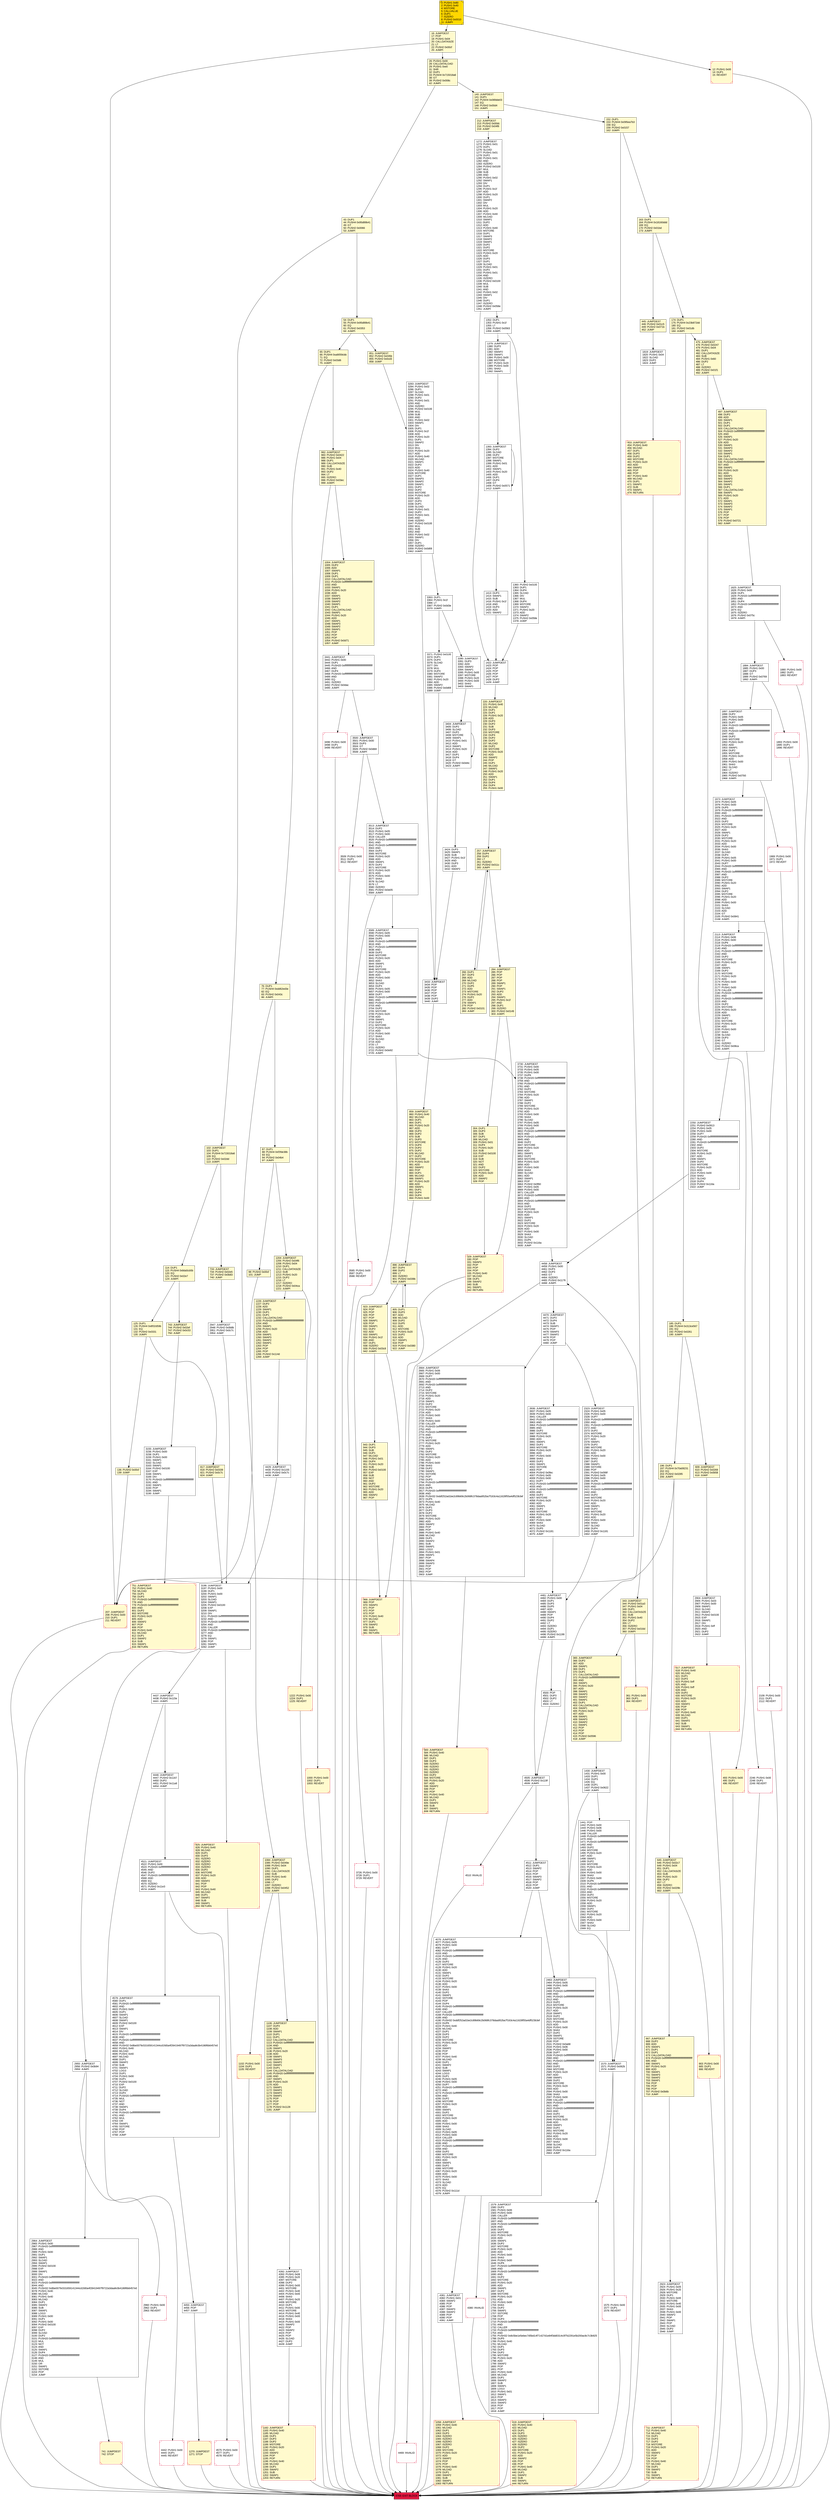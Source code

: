 digraph G {
bgcolor=transparent rankdir=UD;
node [shape=box style=filled color=black fillcolor=white fontname=arial fontcolor=black];
1441 [label="1441: POP\l1442: PUSH1 0x00\l1444: PUSH1 0x06\l1446: PUSH1 0x00\l1448: CALLER\l1449: PUSH20 0xffffffffffffffffffffffffffffffffffffffff\l1470: AND\l1471: PUSH20 0xffffffffffffffffffffffffffffffffffffffff\l1492: AND\l1493: DUP2\l1494: MSTORE\l1495: PUSH1 0x20\l1497: ADD\l1498: SWAP1\l1499: DUP2\l1500: MSTORE\l1501: PUSH1 0x20\l1503: ADD\l1504: PUSH1 0x00\l1506: SHA3\l1507: PUSH1 0x00\l1509: DUP6\l1510: PUSH20 0xffffffffffffffffffffffffffffffffffffffff\l1531: AND\l1532: PUSH20 0xffffffffffffffffffffffffffffffffffffffff\l1553: AND\l1554: DUP2\l1555: MSTORE\l1556: PUSH1 0x20\l1558: ADD\l1559: SWAP1\l1560: DUP2\l1561: MSTORE\l1562: PUSH1 0x20\l1564: ADD\l1565: PUSH1 0x00\l1567: SHA3\l1568: SLOAD\l1569: EQ\l" ];
825 [label="825: JUMPDEST\l826: PUSH1 0x40\l828: MLOAD\l829: DUP1\l830: DUP3\l831: ISZERO\l832: ISZERO\l833: ISZERO\l834: ISZERO\l835: DUP2\l836: MSTORE\l837: PUSH1 0x20\l839: ADD\l840: SWAP2\l841: POP\l842: POP\l843: PUSH1 0x40\l845: MLOAD\l846: DUP1\l847: SWAP2\l848: SUB\l849: SWAP1\l850: RETURN\l" fillcolor=lemonchiffon shape=Msquare color=crimson ];
645 [label="645: JUMPDEST\l646: PUSH2 0x02c7\l649: PUSH1 0x04\l651: DUP1\l652: CALLDATASIZE\l653: SUB\l654: PUSH1 0x20\l656: DUP2\l657: LT\l658: ISZERO\l659: PUSH2 0x029b\l662: JUMPI\l" fillcolor=lemonchiffon ];
1004 [label="1004: JUMPDEST\l1005: DUP2\l1006: ADD\l1007: SWAP1\l1008: DUP1\l1009: DUP1\l1010: CALLDATALOAD\l1011: PUSH20 0xffffffffffffffffffffffffffffffffffffffff\l1032: AND\l1033: SWAP1\l1034: PUSH1 0x20\l1036: ADD\l1037: SWAP1\l1038: SWAP3\l1039: SWAP2\l1040: SWAP1\l1041: DUP1\l1042: CALLDATALOAD\l1043: SWAP1\l1044: PUSH1 0x20\l1046: ADD\l1047: SWAP1\l1048: SWAP3\l1049: SWAP2\l1050: SWAP1\l1051: POP\l1052: POP\l1053: POP\l1054: PUSH2 0x0d71\l1057: JUMP\l" fillcolor=lemonchiffon ];
1084 [label="1084: JUMPDEST\l1085: PUSH2 0x049e\l1088: PUSH1 0x04\l1090: DUP1\l1091: CALLDATASIZE\l1092: SUB\l1093: PUSH1 0x40\l1095: DUP2\l1096: LT\l1097: ISZERO\l1098: PUSH2 0x0452\l1101: JUMPI\l" fillcolor=lemonchiffon ];
3496 [label="3496: PUSH1 0x00\l3498: DUP1\l3499: REVERT\l" shape=Msquare color=crimson ];
3441 [label="3441: JUMPDEST\l3442: PUSH1 0x00\l3444: DUP1\l3445: PUSH20 0xffffffffffffffffffffffffffffffffffffffff\l3466: AND\l3467: DUP4\l3468: PUSH20 0xffffffffffffffffffffffffffffffffffffffff\l3489: AND\l3490: EQ\l3491: ISZERO\l3492: PUSH2 0x0dac\l3495: JUMPI\l" ];
1272 [label="1272: JUMPDEST\l1273: PUSH1 0x01\l1275: DUP1\l1276: SLOAD\l1277: PUSH1 0x01\l1279: DUP2\l1280: PUSH1 0x01\l1282: AND\l1283: ISZERO\l1284: PUSH2 0x0100\l1287: MUL\l1288: SUB\l1289: AND\l1290: PUSH1 0x02\l1292: SWAP1\l1293: DIV\l1294: DUP1\l1295: PUSH1 0x1f\l1297: ADD\l1298: PUSH1 0x20\l1300: DUP1\l1301: SWAP2\l1302: DIV\l1303: MUL\l1304: PUSH1 0x20\l1306: ADD\l1307: PUSH1 0x40\l1309: MLOAD\l1310: SWAP1\l1311: DUP2\l1312: ADD\l1313: PUSH1 0x40\l1315: MSTORE\l1316: DUP1\l1317: SWAP3\l1318: SWAP2\l1319: SWAP1\l1320: DUP2\l1321: DUP2\l1322: MSTORE\l1323: PUSH1 0x20\l1325: ADD\l1326: DUP3\l1327: DUP1\l1328: SLOAD\l1329: PUSH1 0x01\l1331: DUP2\l1332: PUSH1 0x01\l1334: AND\l1335: ISZERO\l1336: PUSH2 0x0100\l1339: MUL\l1340: SUB\l1341: AND\l1342: PUSH1 0x02\l1344: SWAP1\l1345: DIV\l1346: DUP1\l1347: ISZERO\l1348: PUSH2 0x058e\l1351: JUMPI\l" ];
1579 [label="1579: JUMPDEST\l1580: DUP2\l1581: PUSH1 0x06\l1583: PUSH1 0x00\l1585: CALLER\l1586: PUSH20 0xffffffffffffffffffffffffffffffffffffffff\l1607: AND\l1608: PUSH20 0xffffffffffffffffffffffffffffffffffffffff\l1629: AND\l1630: DUP2\l1631: MSTORE\l1632: PUSH1 0x20\l1634: ADD\l1635: SWAP1\l1636: DUP2\l1637: MSTORE\l1638: PUSH1 0x20\l1640: ADD\l1641: PUSH1 0x00\l1643: SHA3\l1644: PUSH1 0x00\l1646: DUP6\l1647: PUSH20 0xffffffffffffffffffffffffffffffffffffffff\l1668: AND\l1669: PUSH20 0xffffffffffffffffffffffffffffffffffffffff\l1690: AND\l1691: DUP2\l1692: MSTORE\l1693: PUSH1 0x20\l1695: ADD\l1696: SWAP1\l1697: DUP2\l1698: MSTORE\l1699: PUSH1 0x20\l1701: ADD\l1702: PUSH1 0x00\l1704: SHA3\l1705: DUP2\l1706: SWAP1\l1707: SSTORE\l1708: POP\l1709: DUP3\l1710: PUSH20 0xffffffffffffffffffffffffffffffffffffffff\l1731: AND\l1732: CALLER\l1733: PUSH20 0xffffffffffffffffffffffffffffffffffffffff\l1754: AND\l1755: PUSH32 0x8c5be1e5ebec7d5bd14f71427d1e84f3dd0314c0f7b2291e5b200ac8c7c3b925\l1788: DUP5\l1789: PUSH1 0x40\l1791: MLOAD\l1792: DUP1\l1793: DUP3\l1794: DUP2\l1795: MSTORE\l1796: PUSH1 0x20\l1798: ADD\l1799: SWAP2\l1800: POP\l1801: POP\l1802: PUSH1 0x40\l1804: MLOAD\l1805: DUP1\l1806: SWAP2\l1807: SUB\l1808: SWAP1\l1809: LOG3\l1810: PUSH1 0x01\l1812: SWAP1\l1813: POP\l1814: SWAP3\l1815: SWAP2\l1816: POP\l1817: POP\l1818: JUMP\l" ];
1969 [label="1969: PUSH1 0x00\l1971: DUP1\l1972: REVERT\l" shape=Msquare color=crimson ];
4446 [label="4446: JUMPDEST\l4447: PUSH2 0x1167\l4450: DUP2\l4451: PUSH2 0x11a9\l4454: JUMP\l" ];
3509 [label="3509: PUSH1 0x00\l3511: DUP1\l3512: REVERT\l" shape=Msquare color=crimson ];
3363 [label="3363: DUP1\l3364: PUSH1 0x1f\l3366: LT\l3367: PUSH2 0x0d3e\l3370: JUMPI\l" ];
0 [label="0: PUSH1 0x80\l2: PUSH1 0x40\l4: MSTORE\l5: CALLVALUE\l6: DUP1\l7: ISZERO\l8: PUSH2 0x0010\l11: JUMPI\l" fillcolor=lemonchiffon shape=Msquare fillcolor=gold ];
3936 [label="3936: JUMPDEST\l3937: PUSH1 0x05\l3939: PUSH1 0x00\l3941: CALLER\l3942: PUSH20 0xffffffffffffffffffffffffffffffffffffffff\l3963: AND\l3964: PUSH20 0xffffffffffffffffffffffffffffffffffffffff\l3985: AND\l3986: DUP2\l3987: MSTORE\l3988: PUSH1 0x20\l3990: ADD\l3991: SWAP1\l3992: DUP2\l3993: MSTORE\l3994: PUSH1 0x20\l3996: ADD\l3997: PUSH1 0x00\l3999: SHA3\l4000: DUP2\l4001: SWAP1\l4002: SSTORE\l4003: POP\l4004: PUSH2 0x0fec\l4007: PUSH1 0x05\l4009: PUSH1 0x00\l4011: DUP7\l4012: PUSH20 0xffffffffffffffffffffffffffffffffffffffff\l4033: AND\l4034: PUSH20 0xffffffffffffffffffffffffffffffffffffffff\l4055: AND\l4056: DUP2\l4057: MSTORE\l4058: PUSH1 0x20\l4060: ADD\l4061: SWAP1\l4062: DUP2\l4063: MSTORE\l4064: PUSH1 0x20\l4066: ADD\l4067: PUSH1 0x00\l4069: SHA3\l4070: SLOAD\l4071: DUP5\l4072: PUSH2 0x1181\l4075: JUMP\l" ];
1058 [label="1058: JUMPDEST\l1059: PUSH1 0x40\l1061: MLOAD\l1062: DUP1\l1063: DUP3\l1064: ISZERO\l1065: ISZERO\l1066: ISZERO\l1067: ISZERO\l1068: DUP2\l1069: MSTORE\l1070: PUSH1 0x20\l1072: ADD\l1073: SWAP2\l1074: POP\l1075: POP\l1076: PUSH1 0x40\l1078: MLOAD\l1079: DUP1\l1080: SWAP2\l1081: SUB\l1082: SWAP1\l1083: RETURN\l" fillcolor=lemonchiffon shape=Msquare color=crimson ];
4500 [label="4500: POP\l4501: DUP3\l4502: DUP2\l4503: LT\l4504: ISZERO\l" ];
445 [label="445: JUMPDEST\l446: PUSH2 0x01c5\l449: PUSH2 0x071b\l452: JUMP\l" fillcolor=lemonchiffon ];
4510 [label="4510: INVALID\l" shape=Msquare color=crimson ];
3371 [label="3371: PUSH2 0x0100\l3374: DUP1\l3375: DUP4\l3376: SLOAD\l3377: DIV\l3378: MUL\l3379: DUP4\l3380: MSTORE\l3381: SWAP2\l3382: PUSH1 0x20\l3384: ADD\l3385: SWAP2\l3386: PUSH2 0x0d69\l3389: JUMP\l" ];
257 [label="257: JUMPDEST\l258: DUP4\l259: DUP2\l260: LT\l261: ISZERO\l262: PUSH2 0x011c\l265: JUMPI\l" fillcolor=lemonchiffon ];
3390 [label="3390: JUMPDEST\l3391: DUP3\l3392: ADD\l3393: SWAP2\l3394: SWAP1\l3395: PUSH1 0x00\l3397: MSTORE\l3398: PUSH1 0x20\l3400: PUSH1 0x00\l3402: SHA3\l3403: SWAP1\l" ];
923 [label="923: JUMPDEST\l924: POP\l925: POP\l926: POP\l927: POP\l928: SWAP1\l929: POP\l930: SWAP1\l931: DUP2\l932: ADD\l933: SWAP1\l934: PUSH1 0x1f\l936: AND\l937: DUP1\l938: ISZERO\l939: PUSH2 0x03c8\l942: JUMPI\l" fillcolor=lemonchiffon ];
1106 [label="1106: JUMPDEST\l1107: DUP2\l1108: ADD\l1109: SWAP1\l1110: DUP1\l1111: DUP1\l1112: CALLDATALOAD\l1113: PUSH20 0xffffffffffffffffffffffffffffffffffffffff\l1134: AND\l1135: SWAP1\l1136: PUSH1 0x20\l1138: ADD\l1139: SWAP1\l1140: SWAP3\l1141: SWAP2\l1142: SWAP1\l1143: DUP1\l1144: CALLDATALOAD\l1145: PUSH20 0xffffffffffffffffffffffffffffffffffffffff\l1166: AND\l1167: SWAP1\l1168: PUSH1 0x20\l1170: ADD\l1171: SWAP1\l1172: SWAP3\l1173: SWAP2\l1174: SWAP1\l1175: POP\l1176: POP\l1177: POP\l1178: PUSH2 0x1128\l1181: JUMP\l" fillcolor=lemonchiffon ];
4392 [label="4392: JUMPDEST\l4393: PUSH1 0x06\l4395: PUSH1 0x20\l4397: MSTORE\l4398: DUP2\l4399: PUSH1 0x00\l4401: MSTORE\l4402: PUSH1 0x40\l4404: PUSH1 0x00\l4406: SHA3\l4407: PUSH1 0x20\l4409: MSTORE\l4410: DUP1\l4411: PUSH1 0x00\l4413: MSTORE\l4414: PUSH1 0x40\l4416: PUSH1 0x00\l4418: SHA3\l4419: PUSH1 0x00\l4421: SWAP2\l4422: POP\l4423: SWAP2\l4424: POP\l4425: POP\l4426: SLOAD\l4427: DUP2\l4428: JUMP\l" ];
1204 [label="1204: JUMPDEST\l1205: PUSH2 0x04f6\l1208: PUSH1 0x04\l1210: DUP1\l1211: CALLDATASIZE\l1212: SUB\l1213: PUSH1 0x20\l1215: DUP2\l1216: LT\l1217: ISZERO\l1218: PUSH2 0x04ca\l1221: JUMPI\l" fillcolor=lemonchiffon ];
185 [label="185: DUP1\l186: PUSH4 0x313ce567\l191: EQ\l192: PUSH2 0x0261\l195: JUMPI\l" fillcolor=lemonchiffon ];
1182 [label="1182: JUMPDEST\l1183: PUSH1 0x40\l1185: MLOAD\l1186: DUP1\l1187: DUP3\l1188: DUP2\l1189: MSTORE\l1190: PUSH1 0x20\l1192: ADD\l1193: SWAP2\l1194: POP\l1195: POP\l1196: PUSH1 0x40\l1198: MLOAD\l1199: DUP1\l1200: SWAP2\l1201: SUB\l1202: SWAP1\l1203: RETURN\l" fillcolor=lemonchiffon shape=Msquare color=crimson ];
817 [label="817: JUMPDEST\l818: PUSH2 0x0339\l821: PUSH2 0x0c7c\l824: JUMP\l" fillcolor=lemonchiffon ];
3726 [label="3726: PUSH1 0x00\l3728: DUP1\l3729: REVERT\l" shape=Msquare color=crimson ];
1897 [label="1897: JUMPDEST\l1898: DUP2\l1899: PUSH1 0x05\l1901: PUSH1 0x00\l1903: DUP7\l1904: PUSH20 0xffffffffffffffffffffffffffffffffffffffff\l1925: AND\l1926: PUSH20 0xffffffffffffffffffffffffffffffffffffffff\l1947: AND\l1948: DUP2\l1949: MSTORE\l1950: PUSH1 0x20\l1952: ADD\l1953: SWAP1\l1954: DUP2\l1955: MSTORE\l1956: PUSH1 0x20\l1958: ADD\l1959: PUSH1 0x00\l1961: SHA3\l1962: SLOAD\l1963: LT\l1964: ISZERO\l1965: PUSH2 0x07b5\l1968: JUMPI\l" ];
2960 [label="2960: PUSH1 0x00\l2962: DUP1\l2963: REVERT\l" shape=Msquare color=crimson ];
1430 [label="1430: JUMPDEST\l1431: PUSH1 0x00\l1433: DUP1\l1434: DUP3\l1435: EQ\l1436: DUP1\l1437: PUSH2 0x0622\l1440: JUMPI\l" ];
663 [label="663: PUSH1 0x00\l665: DUP1\l666: REVERT\l" fillcolor=lemonchiffon shape=Msquare color=crimson ];
1360 [label="1360: PUSH2 0x0100\l1363: DUP1\l1364: DUP4\l1365: SLOAD\l1366: DIV\l1367: MUL\l1368: DUP4\l1369: MSTORE\l1370: SWAP2\l1371: PUSH1 0x20\l1373: ADD\l1374: SWAP2\l1375: PUSH2 0x058e\l1378: JUMP\l" ];
733 [label="733: JUMPDEST\l734: PUSH2 0x02e5\l737: PUSH2 0x0b83\l740: JUMP\l" fillcolor=lemonchiffon ];
304 [label="304: DUP1\l305: DUP3\l306: SUB\l307: DUP1\l308: MLOAD\l309: PUSH1 0x01\l311: DUP4\l312: PUSH1 0x20\l314: SUB\l315: PUSH2 0x0100\l318: EXP\l319: SUB\l320: NOT\l321: AND\l322: DUP2\l323: MSTORE\l324: PUSH1 0x20\l326: ADD\l327: SWAP2\l328: POP\l" fillcolor=lemonchiffon ];
196 [label="196: DUP1\l197: PUSH4 0x70a08231\l202: EQ\l203: PUSH2 0x0285\l206: JUMPI\l" fillcolor=lemonchiffon ];
102 [label="102: JUMPDEST\l103: DUP1\l104: PUSH4 0x715018a6\l109: EQ\l110: PUSH2 0x02dd\l113: JUMPI\l" fillcolor=lemonchiffon ];
174 [label="174: DUP1\l175: PUSH4 0x23b872dd\l180: EQ\l181: PUSH2 0x01db\l184: JUMPI\l" fillcolor=lemonchiffon ];
4455 [label="4455: JUMPDEST\l4456: POP\l4457: JUMP\l" ];
4481 [label="4481: JUMPDEST\l4482: PUSH1 0x00\l4484: DUP1\l4485: DUP3\l4486: DUP5\l4487: ADD\l4488: SWAP1\l4489: POP\l4490: DUP4\l4491: DUP2\l4492: LT\l4493: ISZERO\l4494: DUP1\l4495: ISZERO\l4496: PUSH2 0x1199\l4499: JUMPI\l" ];
3513 [label="3513: JUMPDEST\l3514: DUP2\l3515: PUSH1 0x05\l3517: PUSH1 0x00\l3519: CALLER\l3520: PUSH20 0xffffffffffffffffffffffffffffffffffffffff\l3541: AND\l3542: PUSH20 0xffffffffffffffffffffffffffffffffffffffff\l3563: AND\l3564: DUP2\l3565: MSTORE\l3566: PUSH1 0x20\l3568: ADD\l3569: SWAP1\l3570: DUP2\l3571: MSTORE\l3572: PUSH1 0x20\l3574: ADD\l3575: PUSH1 0x00\l3577: SHA3\l3578: SLOAD\l3579: LT\l3580: ISZERO\l3581: PUSH2 0x0e05\l3584: JUMPI\l" ];
2947 [label="2947: JUMPDEST\l2948: PUSH2 0x0b8b\l2951: PUSH2 0x0c7c\l2954: JUMP\l" ];
1000 [label="1000: PUSH1 0x00\l1002: DUP1\l1003: REVERT\l" fillcolor=lemonchiffon shape=Msquare color=crimson ];
343 [label="343: JUMPDEST\l344: PUSH2 0x01a3\l347: PUSH1 0x04\l349: DUP1\l350: CALLDATASIZE\l351: SUB\l352: PUSH1 0x40\l354: DUP2\l355: LT\l356: ISZERO\l357: PUSH2 0x016d\l360: JUMPI\l" fillcolor=lemonchiffon ];
475 [label="475: JUMPDEST\l476: PUSH2 0x0247\l479: PUSH1 0x04\l481: DUP1\l482: CALLDATASIZE\l483: SUB\l484: PUSH1 0x60\l486: DUP2\l487: LT\l488: ISZERO\l489: PUSH2 0x01f1\l492: JUMPI\l" fillcolor=lemonchiffon ];
493 [label="493: PUSH1 0x00\l495: DUP1\l496: REVERT\l" fillcolor=lemonchiffon shape=Msquare color=crimson ];
16 [label="16: JUMPDEST\l17: POP\l18: PUSH1 0x04\l20: CALLDATASIZE\l21: LT\l22: PUSH2 0x00cf\l25: JUMPI\l" fillcolor=lemonchiffon ];
4470 [label="4470: JUMPDEST\l4471: DUP2\l4472: DUP4\l4473: SUB\l4474: SWAP1\l4475: POP\l4476: SWAP3\l4477: SWAP2\l4478: POP\l4479: POP\l4480: JUMP\l" ];
968 [label="968: JUMPDEST\l969: POP\l970: SWAP3\l971: POP\l972: POP\l973: POP\l974: PUSH1 0x40\l976: MLOAD\l977: DUP1\l978: SWAP2\l979: SUB\l980: SWAP1\l981: RETURN\l" fillcolor=lemonchiffon shape=Msquare color=crimson ];
76 [label="76: DUP1\l77: PUSH4 0xdd62ed3e\l82: EQ\l83: PUSH2 0x043c\l86: JUMPI\l" fillcolor=lemonchiffon ];
3424 [label="3424: DUP3\l3425: SWAP1\l3426: SUB\l3427: PUSH1 0x1f\l3429: AND\l3430: DUP3\l3431: ADD\l3432: SWAP2\l" ];
896 [label="896: JUMPDEST\l897: DUP4\l898: DUP2\l899: LT\l900: ISZERO\l901: PUSH2 0x039b\l904: JUMPI\l" fillcolor=lemonchiffon ];
3433 [label="3433: JUMPDEST\l3434: POP\l3435: POP\l3436: POP\l3437: POP\l3438: POP\l3439: DUP2\l3440: JUMP\l" ];
2323 [label="2323: JUMPDEST\l2324: PUSH1 0x05\l2326: PUSH1 0x00\l2328: DUP7\l2329: PUSH20 0xffffffffffffffffffffffffffffffffffffffff\l2350: AND\l2351: PUSH20 0xffffffffffffffffffffffffffffffffffffffff\l2372: AND\l2373: DUP2\l2374: MSTORE\l2375: PUSH1 0x20\l2377: ADD\l2378: SWAP1\l2379: DUP2\l2380: MSTORE\l2381: PUSH1 0x20\l2383: ADD\l2384: PUSH1 0x00\l2386: SHA3\l2387: DUP2\l2388: SWAP1\l2389: SSTORE\l2390: POP\l2391: PUSH2 0x099f\l2394: PUSH1 0x05\l2396: PUSH1 0x00\l2398: DUP6\l2399: PUSH20 0xffffffffffffffffffffffffffffffffffffffff\l2420: AND\l2421: PUSH20 0xffffffffffffffffffffffffffffffffffffffff\l2442: AND\l2443: DUP2\l2444: MSTORE\l2445: PUSH1 0x20\l2447: ADD\l2448: SWAP1\l2449: DUP2\l2450: MSTORE\l2451: PUSH1 0x20\l2453: ADD\l2454: PUSH1 0x00\l2456: SHA3\l2457: SLOAD\l2458: DUP4\l2459: PUSH2 0x1181\l2462: JUMP\l" ];
1270 [label="1270: JUMPDEST\l1271: STOP\l" fillcolor=lemonchiffon shape=Msquare color=crimson ];
609 [label="609: JUMPDEST\l610: PUSH2 0x0269\l613: PUSH2 0x0b58\l616: JUMP\l" fillcolor=lemonchiffon ];
1222 [label="1222: PUSH1 0x00\l1224: DUP1\l1225: REVERT\l" fillcolor=lemonchiffon shape=Msquare color=crimson ];
2246 [label="2246: PUSH1 0x00\l2248: DUP1\l2249: REVERT\l" shape=Msquare color=crimson ];
220 [label="220: JUMPDEST\l221: PUSH1 0x40\l223: MLOAD\l224: DUP1\l225: DUP1\l226: PUSH1 0x20\l228: ADD\l229: DUP3\l230: DUP2\l231: SUB\l232: DUP3\l233: MSTORE\l234: DUP4\l235: DUP2\l236: DUP2\l237: MLOAD\l238: DUP2\l239: MSTORE\l240: PUSH1 0x20\l242: ADD\l243: SWAP2\l244: POP\l245: DUP1\l246: MLOAD\l247: SWAP1\l248: PUSH1 0x20\l250: ADD\l251: SWAP1\l252: DUP1\l253: DUP4\l254: DUP4\l255: PUSH1 0x00\l" fillcolor=lemonchiffon ];
741 [label="741: JUMPDEST\l742: STOP\l" fillcolor=lemonchiffon shape=Msquare color=crimson ];
711 [label="711: JUMPDEST\l712: PUSH1 0x40\l714: MLOAD\l715: DUP1\l716: DUP3\l717: DUP2\l718: MSTORE\l719: PUSH1 0x20\l721: ADD\l722: SWAP2\l723: POP\l724: POP\l725: PUSH1 0x40\l727: MLOAD\l728: DUP1\l729: SWAP2\l730: SUB\l731: SWAP1\l732: RETURN\l" fillcolor=lemonchiffon shape=Msquare color=crimson ];
3283 [label="3283: JUMPDEST\l3284: PUSH1 0x02\l3286: DUP1\l3287: SLOAD\l3288: PUSH1 0x01\l3290: DUP2\l3291: PUSH1 0x01\l3293: AND\l3294: ISZERO\l3295: PUSH2 0x0100\l3298: MUL\l3299: SUB\l3300: AND\l3301: PUSH1 0x02\l3303: SWAP1\l3304: DIV\l3305: DUP1\l3306: PUSH1 0x1f\l3308: ADD\l3309: PUSH1 0x20\l3311: DUP1\l3312: SWAP2\l3313: DIV\l3314: MUL\l3315: PUSH1 0x20\l3317: ADD\l3318: PUSH1 0x40\l3320: MLOAD\l3321: SWAP1\l3322: DUP2\l3323: ADD\l3324: PUSH1 0x40\l3326: MSTORE\l3327: DUP1\l3328: SWAP3\l3329: SWAP2\l3330: SWAP1\l3331: DUP2\l3332: DUP2\l3333: MSTORE\l3334: PUSH1 0x20\l3336: ADD\l3337: DUP3\l3338: DUP1\l3339: SLOAD\l3340: PUSH1 0x01\l3342: DUP2\l3343: PUSH1 0x01\l3345: AND\l3346: ISZERO\l3347: PUSH2 0x0100\l3350: MUL\l3351: SUB\l3352: AND\l3353: PUSH1 0x02\l3355: SWAP1\l3356: DIV\l3357: DUP1\l3358: ISZERO\l3359: PUSH2 0x0d69\l3362: JUMPI\l" ];
2113 [label="2113: JUMPDEST\l2114: PUSH1 0x06\l2116: PUSH1 0x00\l2118: DUP6\l2119: PUSH20 0xffffffffffffffffffffffffffffffffffffffff\l2140: AND\l2141: PUSH20 0xffffffffffffffffffffffffffffffffffffffff\l2162: AND\l2163: DUP2\l2164: MSTORE\l2165: PUSH1 0x20\l2167: ADD\l2168: SWAP1\l2169: DUP2\l2170: MSTORE\l2171: PUSH1 0x20\l2173: ADD\l2174: PUSH1 0x00\l2176: SHA3\l2177: PUSH1 0x00\l2179: CALLER\l2180: PUSH20 0xffffffffffffffffffffffffffffffffffffffff\l2201: AND\l2202: PUSH20 0xffffffffffffffffffffffffffffffffffffffff\l2223: AND\l2224: DUP2\l2225: MSTORE\l2226: PUSH1 0x20\l2228: ADD\l2229: SWAP1\l2230: DUP2\l2231: MSTORE\l2232: PUSH1 0x20\l2234: ADD\l2235: PUSH1 0x00\l2237: SHA3\l2238: SLOAD\l2239: DUP3\l2240: GT\l2241: ISZERO\l2242: PUSH2 0x08ca\l2245: JUMPI\l" ];
3404 [label="3404: JUMPDEST\l3405: DUP2\l3406: SLOAD\l3407: DUP2\l3408: MSTORE\l3409: SWAP1\l3410: PUSH1 0x01\l3412: ADD\l3413: SWAP1\l3414: PUSH1 0x20\l3416: ADD\l3417: DUP1\l3418: DUP4\l3419: GT\l3420: PUSH2 0x0d4c\l3423: JUMPI\l" ];
453 [label="453: JUMPDEST\l454: PUSH1 0x40\l456: MLOAD\l457: DUP1\l458: DUP3\l459: DUP2\l460: MSTORE\l461: PUSH1 0x20\l463: ADD\l464: SWAP2\l465: POP\l466: POP\l467: PUSH1 0x40\l469: MLOAD\l470: DUP1\l471: SWAP2\l472: SUB\l473: SWAP1\l474: RETURN\l" fillcolor=lemonchiffon shape=Msquare color=crimson ];
65 [label="65: DUP1\l66: PUSH4 0xa9059cbb\l71: EQ\l72: PUSH2 0x03d6\l75: JUMPI\l" fillcolor=lemonchiffon ];
1379 [label="1379: JUMPDEST\l1380: DUP3\l1381: ADD\l1382: SWAP2\l1383: SWAP1\l1384: PUSH1 0x00\l1386: MSTORE\l1387: PUSH1 0x20\l1389: PUSH1 0x00\l1391: SHA3\l1392: SWAP1\l" ];
136 [label="136: PUSH2 0x00cf\l139: JUMP\l" fillcolor=lemonchiffon ];
583 [label="583: JUMPDEST\l584: PUSH1 0x40\l586: MLOAD\l587: DUP1\l588: DUP3\l589: ISZERO\l590: ISZERO\l591: ISZERO\l592: ISZERO\l593: DUP2\l594: MSTORE\l595: PUSH1 0x20\l597: ADD\l598: SWAP2\l599: POP\l600: POP\l601: PUSH1 0x40\l603: MLOAD\l604: DUP1\l605: SWAP2\l606: SUB\l607: SWAP1\l608: RETURN\l" fillcolor=lemonchiffon shape=Msquare color=crimson ];
4575 [label="4575: PUSH1 0x00\l4577: DUP1\l4578: REVERT\l" shape=Msquare color=crimson ];
163 [label="163: DUP1\l164: PUSH4 0x18160ddd\l169: EQ\l170: PUSH2 0x01bd\l173: JUMPI\l" fillcolor=lemonchiffon ];
3730 [label="3730: JUMPDEST\l3731: PUSH1 0x00\l3733: PUSH1 0x05\l3735: PUSH1 0x00\l3737: DUP6\l3738: PUSH20 0xffffffffffffffffffffffffffffffffffffffff\l3759: AND\l3760: PUSH20 0xffffffffffffffffffffffffffffffffffffffff\l3781: AND\l3782: DUP2\l3783: MSTORE\l3784: PUSH1 0x20\l3786: ADD\l3787: SWAP1\l3788: DUP2\l3789: MSTORE\l3790: PUSH1 0x20\l3792: ADD\l3793: PUSH1 0x00\l3795: SHA3\l3796: SLOAD\l3797: PUSH1 0x05\l3799: PUSH1 0x00\l3801: CALLER\l3802: PUSH20 0xffffffffffffffffffffffffffffffffffffffff\l3823: AND\l3824: PUSH20 0xffffffffffffffffffffffffffffffffffffffff\l3845: AND\l3846: DUP2\l3847: MSTORE\l3848: PUSH1 0x20\l3850: ADD\l3851: SWAP1\l3852: DUP2\l3853: MSTORE\l3854: PUSH1 0x20\l3856: ADD\l3857: PUSH1 0x00\l3859: SHA3\l3860: SLOAD\l3861: ADD\l3862: SWAP1\l3863: POP\l3864: PUSH2 0x0f60\l3867: PUSH1 0x05\l3869: PUSH1 0x00\l3871: CALLER\l3872: PUSH20 0xffffffffffffffffffffffffffffffffffffffff\l3893: AND\l3894: PUSH20 0xffffffffffffffffffffffffffffffffffffffff\l3915: AND\l3916: DUP2\l3917: MSTORE\l3918: PUSH1 0x20\l3920: ADD\l3921: SWAP1\l3922: DUP2\l3923: MSTORE\l3924: PUSH1 0x20\l3926: ADD\l3927: PUSH1 0x00\l3929: SHA3\l3930: SLOAD\l3931: DUP5\l3932: PUSH2 0x116a\l3935: JUMP\l" ];
1575 [label="1575: PUSH1 0x00\l1577: DUP1\l1578: REVERT\l" shape=Msquare color=crimson ];
1884 [label="1884: JUMPDEST\l1885: PUSH1 0x00\l1887: DUP3\l1888: GT\l1889: PUSH2 0x0769\l1892: JUMPI\l" ];
851 [label="851: JUMPDEST\l852: PUSH2 0x035b\l855: PUSH2 0x0cd3\l858: JUMP\l" fillcolor=lemonchiffon ];
152 [label="152: DUP1\l153: PUSH4 0x095ea7b3\l158: EQ\l159: PUSH2 0x0157\l162: JUMPI\l" fillcolor=lemonchiffon ];
98 [label="98: PUSH2 0x00cf\l101: JUMP\l" fillcolor=lemonchiffon ];
4458 [label="4458: JUMPDEST\l4459: PUSH1 0x00\l4461: DUP3\l4462: DUP3\l4463: GT\l4464: ISZERO\l4465: PUSH2 0x1176\l4468: JUMPI\l" ];
2664 [label="2664: JUMPDEST\l2665: PUSH1 0x06\l2667: PUSH1 0x00\l2669: DUP7\l2670: PUSH20 0xffffffffffffffffffffffffffffffffffffffff\l2691: AND\l2692: PUSH20 0xffffffffffffffffffffffffffffffffffffffff\l2713: AND\l2714: DUP2\l2715: MSTORE\l2716: PUSH1 0x20\l2718: ADD\l2719: SWAP1\l2720: DUP2\l2721: MSTORE\l2722: PUSH1 0x20\l2724: ADD\l2725: PUSH1 0x00\l2727: SHA3\l2728: PUSH1 0x00\l2730: CALLER\l2731: PUSH20 0xffffffffffffffffffffffffffffffffffffffff\l2752: AND\l2753: PUSH20 0xffffffffffffffffffffffffffffffffffffffff\l2774: AND\l2775: DUP2\l2776: MSTORE\l2777: PUSH1 0x20\l2779: ADD\l2780: SWAP1\l2781: DUP2\l2782: MSTORE\l2783: PUSH1 0x20\l2785: ADD\l2786: PUSH1 0x00\l2788: SHA3\l2789: DUP2\l2790: SWAP1\l2791: SSTORE\l2792: POP\l2793: DUP3\l2794: PUSH20 0xffffffffffffffffffffffffffffffffffffffff\l2815: AND\l2816: DUP5\l2817: PUSH20 0xffffffffffffffffffffffffffffffffffffffff\l2838: AND\l2839: PUSH32 0xddf252ad1be2c89b69c2b068fc378daa952ba7f163c4a11628f55a4df523b3ef\l2872: DUP5\l2873: PUSH1 0x40\l2875: MLOAD\l2876: DUP1\l2877: DUP3\l2878: DUP2\l2879: MSTORE\l2880: PUSH1 0x20\l2882: ADD\l2883: SWAP2\l2884: POP\l2885: POP\l2886: PUSH1 0x40\l2888: MLOAD\l2889: DUP1\l2890: SWAP2\l2891: SUB\l2892: SWAP1\l2893: LOG3\l2894: PUSH1 0x01\l2896: SWAP1\l2897: POP\l2898: SWAP4\l2899: SWAP3\l2900: POP\l2901: POP\l2902: POP\l2903: JUMP\l" ];
4579 [label="4579: JUMPDEST\l4580: DUP1\l4581: PUSH20 0xffffffffffffffffffffffffffffffffffffffff\l4602: AND\l4603: PUSH1 0x00\l4605: DUP1\l4606: SWAP1\l4607: SLOAD\l4608: SWAP1\l4609: PUSH2 0x0100\l4612: EXP\l4613: SWAP1\l4614: DIV\l4615: PUSH20 0xffffffffffffffffffffffffffffffffffffffff\l4636: AND\l4637: PUSH20 0xffffffffffffffffffffffffffffffffffffffff\l4658: AND\l4659: PUSH32 0x8be0079c531659141344cd1fd0a4f28419497f9722a3daafe3b4186f6b6457e0\l4692: PUSH1 0x40\l4694: MLOAD\l4695: PUSH1 0x40\l4697: MLOAD\l4698: DUP1\l4699: SWAP2\l4700: SUB\l4701: SWAP1\l4702: LOG3\l4703: DUP1\l4704: PUSH1 0x00\l4706: DUP1\l4707: PUSH2 0x0100\l4710: EXP\l4711: DUP2\l4712: SLOAD\l4713: DUP2\l4714: PUSH20 0xffffffffffffffffffffffffffffffffffffffff\l4735: MUL\l4736: NOT\l4737: AND\l4738: SWAP1\l4739: DUP4\l4740: PUSH20 0xffffffffffffffffffffffffffffffffffffffff\l4761: AND\l4762: MUL\l4763: OR\l4764: SWAP1\l4765: SSTORE\l4766: POP\l4767: POP\l4768: JUMP\l" ];
4429 [label="4429: JUMPDEST\l4430: PUSH2 0x1155\l4433: PUSH2 0x0c7c\l4436: JUMP\l" ];
54 [label="54: DUP1\l55: PUSH4 0x95d89b41\l60: EQ\l61: PUSH2 0x0353\l64: JUMPI\l" fillcolor=lemonchiffon ];
2109 [label="2109: PUSH1 0x00\l2111: DUP1\l2112: REVERT\l" shape=Msquare color=crimson ];
2955 [label="2955: JUMPDEST\l2956: PUSH2 0x0b94\l2959: JUMPI\l" ];
419 [label="419: JUMPDEST\l420: PUSH1 0x40\l422: MLOAD\l423: DUP1\l424: DUP3\l425: ISZERO\l426: ISZERO\l427: ISZERO\l428: ISZERO\l429: DUP2\l430: MSTORE\l431: PUSH1 0x20\l433: ADD\l434: SWAP2\l435: POP\l436: POP\l437: PUSH1 0x40\l439: MLOAD\l440: DUP1\l441: SWAP2\l442: SUB\l443: SWAP1\l444: RETURN\l" fillcolor=lemonchiffon shape=Msquare color=crimson ];
3585 [label="3585: PUSH1 0x00\l3587: DUP1\l3588: REVERT\l" shape=Msquare color=crimson ];
4769 [label="4769: EXIT BLOCK\l" fillcolor=crimson ];
2250 [label="2250: JUMPDEST\l2251: PUSH2 0x0913\l2254: PUSH1 0x05\l2256: PUSH1 0x00\l2258: DUP7\l2259: PUSH20 0xffffffffffffffffffffffffffffffffffffffff\l2280: AND\l2281: PUSH20 0xffffffffffffffffffffffffffffffffffffffff\l2302: AND\l2303: DUP2\l2304: MSTORE\l2305: PUSH1 0x20\l2307: ADD\l2308: SWAP1\l2309: DUP2\l2310: MSTORE\l2311: PUSH1 0x20\l2313: ADD\l2314: PUSH1 0x00\l2316: SHA3\l2317: SLOAD\l2318: DUP4\l2319: PUSH2 0x116a\l2322: JUMP\l" ];
4380 [label="4380: INVALID\l" shape=Msquare color=crimson ];
943 [label="943: DUP1\l944: DUP3\l945: SUB\l946: DUP1\l947: MLOAD\l948: PUSH1 0x01\l950: DUP4\l951: PUSH1 0x20\l953: SUB\l954: PUSH2 0x0100\l957: EXP\l958: SUB\l959: NOT\l960: AND\l961: DUP2\l962: MSTORE\l963: PUSH1 0x20\l965: ADD\l966: SWAP2\l967: POP\l" fillcolor=lemonchiffon ];
43 [label="43: DUP1\l44: PUSH4 0x95d89b41\l49: GT\l50: PUSH2 0x0066\l53: JUMPI\l" fillcolor=lemonchiffon ];
1352 [label="1352: DUP1\l1353: PUSH1 0x1f\l1355: LT\l1356: PUSH2 0x0563\l1359: JUMPI\l" ];
4381 [label="4381: JUMPDEST\l4382: PUSH1 0x01\l4384: SWAP2\l4385: POP\l4386: POP\l4387: SWAP3\l4388: SWAP2\l4389: POP\l4390: POP\l4391: JUMP\l" ];
1825 [label="1825: JUMPDEST\l1826: PUSH1 0x00\l1828: DUP1\l1829: PUSH20 0xffffffffffffffffffffffffffffffffffffffff\l1850: AND\l1851: DUP4\l1852: PUSH20 0xffffffffffffffffffffffffffffffffffffffff\l1873: AND\l1874: EQ\l1875: ISZERO\l1876: PUSH2 0x075c\l1879: JUMPI\l" ];
2923 [label="2923: JUMPDEST\l2924: PUSH1 0x05\l2926: PUSH1 0x20\l2928: MSTORE\l2929: DUP1\l2930: PUSH1 0x00\l2932: MSTORE\l2933: PUSH1 0x40\l2935: PUSH1 0x00\l2937: SHA3\l2938: PUSH1 0x00\l2940: SWAP2\l2941: POP\l2942: SWAP1\l2943: POP\l2944: SLOAD\l2945: DUP2\l2946: JUMP\l" ];
12 [label="12: PUSH1 0x00\l14: DUP1\l15: REVERT\l" fillcolor=lemonchiffon shape=Msquare color=crimson ];
266 [label="266: DUP1\l267: DUP3\l268: ADD\l269: MLOAD\l270: DUP2\l271: DUP5\l272: ADD\l273: MSTORE\l274: PUSH1 0x20\l276: DUP2\l277: ADD\l278: SWAP1\l279: POP\l280: PUSH2 0x0101\l283: JUMP\l" fillcolor=lemonchiffon ];
1570 [label="1570: JUMPDEST\l1571: PUSH2 0x062b\l1574: JUMPI\l" ];
1422 [label="1422: JUMPDEST\l1423: POP\l1424: POP\l1425: POP\l1426: POP\l1427: POP\l1428: DUP2\l1429: JUMP\l" ];
2463 [label="2463: JUMPDEST\l2464: PUSH1 0x05\l2466: PUSH1 0x00\l2468: DUP6\l2469: PUSH20 0xffffffffffffffffffffffffffffffffffffffff\l2490: AND\l2491: PUSH20 0xffffffffffffffffffffffffffffffffffffffff\l2512: AND\l2513: DUP2\l2514: MSTORE\l2515: PUSH1 0x20\l2517: ADD\l2518: SWAP1\l2519: DUP2\l2520: MSTORE\l2521: PUSH1 0x20\l2523: ADD\l2524: PUSH1 0x00\l2526: SHA3\l2527: DUP2\l2528: SWAP1\l2529: SSTORE\l2530: POP\l2531: PUSH2 0x0a68\l2534: PUSH1 0x06\l2536: PUSH1 0x00\l2538: DUP7\l2539: PUSH20 0xffffffffffffffffffffffffffffffffffffffff\l2560: AND\l2561: PUSH20 0xffffffffffffffffffffffffffffffffffffffff\l2582: AND\l2583: DUP2\l2584: MSTORE\l2585: PUSH1 0x20\l2587: ADD\l2588: SWAP1\l2589: DUP2\l2590: MSTORE\l2591: PUSH1 0x20\l2593: ADD\l2594: PUSH1 0x00\l2596: SHA3\l2597: PUSH1 0x00\l2599: CALLER\l2600: PUSH20 0xffffffffffffffffffffffffffffffffffffffff\l2621: AND\l2622: PUSH20 0xffffffffffffffffffffffffffffffffffffffff\l2643: AND\l2644: DUP2\l2645: MSTORE\l2646: PUSH1 0x20\l2648: ADD\l2649: SWAP1\l2650: DUP2\l2651: MSTORE\l2652: PUSH1 0x20\l2654: ADD\l2655: PUSH1 0x00\l2657: SHA3\l2658: SLOAD\l2659: DUP4\l2660: PUSH2 0x116a\l2663: JUMP\l" ];
2904 [label="2904: JUMPDEST\l2905: PUSH1 0x03\l2907: PUSH1 0x00\l2909: SWAP1\l2910: SLOAD\l2911: SWAP1\l2912: PUSH2 0x0100\l2915: EXP\l2916: SWAP1\l2917: DIV\l2918: PUSH1 0xff\l2920: AND\l2921: DUP2\l2922: JUMP\l" ];
2964 [label="2964: JUMPDEST\l2965: PUSH1 0x00\l2967: PUSH20 0xffffffffffffffffffffffffffffffffffffffff\l2988: AND\l2989: PUSH1 0x00\l2991: DUP1\l2992: SWAP1\l2993: SLOAD\l2994: SWAP1\l2995: PUSH2 0x0100\l2998: EXP\l2999: SWAP1\l3000: DIV\l3001: PUSH20 0xffffffffffffffffffffffffffffffffffffffff\l3022: AND\l3023: PUSH20 0xffffffffffffffffffffffffffffffffffffffff\l3044: AND\l3045: PUSH32 0x8be0079c531659141344cd1fd0a4f28419497f9722a3daafe3b4186f6b6457e0\l3078: PUSH1 0x40\l3080: MLOAD\l3081: PUSH1 0x40\l3083: MLOAD\l3084: DUP1\l3085: SWAP2\l3086: SUB\l3087: SWAP1\l3088: LOG3\l3089: PUSH1 0x00\l3091: DUP1\l3092: PUSH1 0x00\l3094: PUSH2 0x0100\l3097: EXP\l3098: DUP2\l3099: SLOAD\l3100: DUP2\l3101: PUSH20 0xffffffffffffffffffffffffffffffffffffffff\l3122: MUL\l3123: NOT\l3124: AND\l3125: SWAP1\l3126: DUP4\l3127: PUSH20 0xffffffffffffffffffffffffffffffffffffffff\l3148: AND\l3149: MUL\l3150: OR\l3151: SWAP1\l3152: SSTORE\l3153: POP\l3154: JUMP\l" ];
497 [label="497: JUMPDEST\l498: DUP2\l499: ADD\l500: SWAP1\l501: DUP1\l502: DUP1\l503: CALLDATALOAD\l504: PUSH20 0xffffffffffffffffffffffffffffffffffffffff\l525: AND\l526: SWAP1\l527: PUSH1 0x20\l529: ADD\l530: SWAP1\l531: SWAP3\l532: SWAP2\l533: SWAP1\l534: DUP1\l535: CALLDATALOAD\l536: PUSH20 0xffffffffffffffffffffffffffffffffffffffff\l557: AND\l558: SWAP1\l559: PUSH1 0x20\l561: ADD\l562: SWAP1\l563: SWAP3\l564: SWAP2\l565: SWAP1\l566: DUP1\l567: CALLDATALOAD\l568: SWAP1\l569: PUSH1 0x20\l571: ADD\l572: SWAP1\l573: SWAP3\l574: SWAP2\l575: SWAP1\l576: POP\l577: POP\l578: POP\l579: PUSH2 0x0721\l582: JUMP\l" fillcolor=lemonchiffon ];
751 [label="751: JUMPDEST\l752: PUSH1 0x40\l754: MLOAD\l755: DUP1\l756: DUP3\l757: PUSH20 0xffffffffffffffffffffffffffffffffffffffff\l778: AND\l779: PUSH20 0xffffffffffffffffffffffffffffffffffffffff\l800: AND\l801: DUP2\l802: MSTORE\l803: PUSH1 0x20\l805: ADD\l806: SWAP2\l807: POP\l808: POP\l809: PUSH1 0x40\l811: MLOAD\l812: DUP1\l813: SWAP2\l814: SUB\l815: SWAP1\l816: RETURN\l" fillcolor=lemonchiffon shape=Msquare color=crimson ];
1413 [label="1413: DUP3\l1414: SWAP1\l1415: SUB\l1416: PUSH1 0x1f\l1418: AND\l1419: DUP3\l1420: ADD\l1421: SWAP2\l" ];
365 [label="365: JUMPDEST\l366: DUP2\l367: ADD\l368: SWAP1\l369: DUP1\l370: DUP1\l371: CALLDATALOAD\l372: PUSH20 0xffffffffffffffffffffffffffffffffffffffff\l393: AND\l394: SWAP1\l395: PUSH1 0x20\l397: ADD\l398: SWAP1\l399: SWAP3\l400: SWAP2\l401: SWAP1\l402: DUP1\l403: CALLDATALOAD\l404: SWAP1\l405: PUSH1 0x20\l407: ADD\l408: SWAP1\l409: SWAP3\l410: SWAP2\l411: SWAP1\l412: POP\l413: POP\l414: POP\l415: PUSH2 0x0596\l418: JUMP\l" fillcolor=lemonchiffon ];
26 [label="26: PUSH1 0x00\l28: CALLDATALOAD\l29: PUSH1 0xe0\l31: SHR\l32: DUP1\l33: PUSH4 0x715018a6\l38: GT\l39: PUSH2 0x008c\l42: JUMPI\l" fillcolor=lemonchiffon ];
3196 [label="3196: JUMPDEST\l3197: PUSH1 0x00\l3199: DUP1\l3200: PUSH1 0x00\l3202: SWAP1\l3203: SLOAD\l3204: SWAP1\l3205: PUSH2 0x0100\l3208: EXP\l3209: SWAP1\l3210: DIV\l3211: PUSH20 0xffffffffffffffffffffffffffffffffffffffff\l3232: AND\l3233: PUSH20 0xffffffffffffffffffffffffffffffffffffffff\l3254: AND\l3255: CALLER\l3256: PUSH20 0xffffffffffffffffffffffffffffffffffffffff\l3277: AND\l3278: EQ\l3279: SWAP1\l3280: POP\l3281: SWAP1\l3282: JUMP\l" ];
1893 [label="1893: PUSH1 0x00\l1895: DUP1\l1896: REVERT\l" shape=Msquare color=crimson ];
3500 [label="3500: JUMPDEST\l3501: PUSH1 0x00\l3503: DUP3\l3504: GT\l3505: PUSH2 0x0db9\l3508: JUMPI\l" ];
212 [label="212: JUMPDEST\l213: PUSH2 0x00dc\l216: PUSH2 0x04f8\l219: JUMP\l" fillcolor=lemonchiffon ];
3155 [label="3155: JUMPDEST\l3156: PUSH1 0x00\l3158: DUP1\l3159: PUSH1 0x00\l3161: SWAP1\l3162: SLOAD\l3163: SWAP1\l3164: PUSH2 0x0100\l3167: EXP\l3168: SWAP1\l3169: DIV\l3170: PUSH20 0xffffffffffffffffffffffffffffffffffffffff\l3191: AND\l3192: SWAP1\l3193: POP\l3194: SWAP1\l3195: JUMP\l" ];
361 [label="361: PUSH1 0x00\l363: DUP1\l364: REVERT\l" fillcolor=lemonchiffon shape=Msquare color=crimson ];
207 [label="207: JUMPDEST\l208: PUSH1 0x00\l210: DUP1\l211: REVERT\l" fillcolor=lemonchiffon shape=Msquare color=crimson ];
4469 [label="4469: INVALID\l" shape=Msquare color=crimson ];
667 [label="667: JUMPDEST\l668: DUP2\l669: ADD\l670: SWAP1\l671: DUP1\l672: DUP1\l673: CALLDATALOAD\l674: PUSH20 0xffffffffffffffffffffffffffffffffffffffff\l695: AND\l696: SWAP1\l697: PUSH1 0x20\l699: ADD\l700: SWAP1\l701: SWAP3\l702: SWAP2\l703: SWAP1\l704: POP\l705: POP\l706: POP\l707: PUSH2 0x0b6b\l710: JUMP\l" fillcolor=lemonchiffon ];
4076 [label="4076: JUMPDEST\l4077: PUSH1 0x05\l4079: PUSH1 0x00\l4081: DUP7\l4082: PUSH20 0xffffffffffffffffffffffffffffffffffffffff\l4103: AND\l4104: PUSH20 0xffffffffffffffffffffffffffffffffffffffff\l4125: AND\l4126: DUP2\l4127: MSTORE\l4128: PUSH1 0x20\l4130: ADD\l4131: SWAP1\l4132: DUP2\l4133: MSTORE\l4134: PUSH1 0x20\l4136: ADD\l4137: PUSH1 0x00\l4139: SHA3\l4140: DUP2\l4141: SWAP1\l4142: SSTORE\l4143: POP\l4144: DUP4\l4145: PUSH20 0xffffffffffffffffffffffffffffffffffffffff\l4166: AND\l4167: CALLER\l4168: PUSH20 0xffffffffffffffffffffffffffffffffffffffff\l4189: AND\l4190: PUSH32 0xddf252ad1be2c89b69c2b068fc378daa952ba7f163c4a11628f55a4df523b3ef\l4223: DUP6\l4224: PUSH1 0x40\l4226: MLOAD\l4227: DUP1\l4228: DUP3\l4229: DUP2\l4230: MSTORE\l4231: PUSH1 0x20\l4233: ADD\l4234: SWAP2\l4235: POP\l4236: POP\l4237: PUSH1 0x40\l4239: MLOAD\l4240: DUP1\l4241: SWAP2\l4242: SUB\l4243: SWAP1\l4244: LOG3\l4245: DUP1\l4246: PUSH1 0x05\l4248: PUSH1 0x00\l4250: DUP7\l4251: PUSH20 0xffffffffffffffffffffffffffffffffffffffff\l4272: AND\l4273: PUSH20 0xffffffffffffffffffffffffffffffffffffffff\l4294: AND\l4295: DUP2\l4296: MSTORE\l4297: PUSH1 0x20\l4299: ADD\l4300: SWAP1\l4301: DUP2\l4302: MSTORE\l4303: PUSH1 0x20\l4305: ADD\l4306: PUSH1 0x00\l4308: SHA3\l4309: SLOAD\l4310: PUSH1 0x05\l4312: PUSH1 0x00\l4314: CALLER\l4315: PUSH20 0xffffffffffffffffffffffffffffffffffffffff\l4336: AND\l4337: PUSH20 0xffffffffffffffffffffffffffffffffffffffff\l4358: AND\l4359: DUP2\l4360: MSTORE\l4361: PUSH1 0x20\l4363: ADD\l4364: SWAP1\l4365: DUP2\l4366: MSTORE\l4367: PUSH1 0x20\l4369: ADD\l4370: PUSH1 0x00\l4372: SHA3\l4373: SLOAD\l4374: ADD\l4375: EQ\l4376: PUSH2 0x111d\l4379: JUMPI\l" ];
284 [label="284: JUMPDEST\l285: POP\l286: POP\l287: POP\l288: POP\l289: SWAP1\l290: POP\l291: SWAP1\l292: DUP2\l293: ADD\l294: SWAP1\l295: PUSH1 0x1f\l297: AND\l298: DUP1\l299: ISZERO\l300: PUSH2 0x0149\l303: JUMPI\l" fillcolor=lemonchiffon ];
329 [label="329: JUMPDEST\l330: POP\l331: SWAP3\l332: POP\l333: POP\l334: POP\l335: PUSH1 0x40\l337: MLOAD\l338: DUP1\l339: SWAP2\l340: SUB\l341: SWAP1\l342: RETURN\l" fillcolor=lemonchiffon shape=Msquare color=crimson ];
1819 [label="1819: JUMPDEST\l1820: PUSH1 0x04\l1822: SLOAD\l1823: DUP2\l1824: JUMP\l" ];
87 [label="87: DUP1\l88: PUSH4 0xf2fde38b\l93: EQ\l94: PUSH2 0x04b4\l97: JUMPI\l" fillcolor=lemonchiffon ];
140 [label="140: JUMPDEST\l141: DUP1\l142: PUSH4 0x06fdde03\l147: EQ\l148: PUSH2 0x00d4\l151: JUMPI\l" fillcolor=lemonchiffon ];
617 [label="617: JUMPDEST\l618: PUSH1 0x40\l620: MLOAD\l621: DUP1\l622: DUP3\l623: PUSH1 0xff\l625: AND\l626: PUSH1 0xff\l628: AND\l629: DUP2\l630: MSTORE\l631: PUSH1 0x20\l633: ADD\l634: SWAP2\l635: POP\l636: POP\l637: PUSH1 0x40\l639: MLOAD\l640: DUP1\l641: SWAP2\l642: SUB\l643: SWAP1\l644: RETURN\l" fillcolor=lemonchiffon shape=Msquare color=crimson ];
114 [label="114: DUP1\l115: PUSH4 0x8da5cb5b\l120: EQ\l121: PUSH2 0x02e7\l124: JUMPI\l" fillcolor=lemonchiffon ];
3589 [label="3589: JUMPDEST\l3590: PUSH1 0x05\l3592: PUSH1 0x00\l3594: DUP5\l3595: PUSH20 0xffffffffffffffffffffffffffffffffffffffff\l3616: AND\l3617: PUSH20 0xffffffffffffffffffffffffffffffffffffffff\l3638: AND\l3639: DUP2\l3640: MSTORE\l3641: PUSH1 0x20\l3643: ADD\l3644: SWAP1\l3645: DUP2\l3646: MSTORE\l3647: PUSH1 0x20\l3649: ADD\l3650: PUSH1 0x00\l3652: SHA3\l3653: SLOAD\l3654: DUP3\l3655: PUSH1 0x05\l3657: PUSH1 0x00\l3659: DUP7\l3660: PUSH20 0xffffffffffffffffffffffffffffffffffffffff\l3681: AND\l3682: PUSH20 0xffffffffffffffffffffffffffffffffffffffff\l3703: AND\l3704: DUP2\l3705: MSTORE\l3706: PUSH1 0x20\l3708: ADD\l3709: SWAP1\l3710: DUP2\l3711: MSTORE\l3712: PUSH1 0x20\l3714: ADD\l3715: PUSH1 0x00\l3717: SHA3\l3718: SLOAD\l3719: ADD\l3720: LT\l3721: ISZERO\l3722: PUSH2 0x0e92\l3725: JUMPI\l" ];
905 [label="905: DUP1\l906: DUP3\l907: ADD\l908: MLOAD\l909: DUP2\l910: DUP5\l911: ADD\l912: MSTORE\l913: PUSH1 0x20\l915: DUP2\l916: ADD\l917: SWAP1\l918: POP\l919: PUSH2 0x0380\l922: JUMP\l" fillcolor=lemonchiffon ];
1393 [label="1393: JUMPDEST\l1394: DUP2\l1395: SLOAD\l1396: DUP2\l1397: MSTORE\l1398: SWAP1\l1399: PUSH1 0x01\l1401: ADD\l1402: SWAP1\l1403: PUSH1 0x20\l1405: ADD\l1406: DUP1\l1407: DUP4\l1408: GT\l1409: PUSH2 0x0571\l1412: JUMPI\l" ];
1226 [label="1226: JUMPDEST\l1227: DUP2\l1228: ADD\l1229: SWAP1\l1230: DUP1\l1231: DUP1\l1232: CALLDATALOAD\l1233: PUSH20 0xffffffffffffffffffffffffffffffffffffffff\l1254: AND\l1255: SWAP1\l1256: PUSH1 0x20\l1258: ADD\l1259: SWAP1\l1260: SWAP3\l1261: SWAP2\l1262: SWAP1\l1263: POP\l1264: POP\l1265: POP\l1266: PUSH2 0x114d\l1269: JUMP\l" fillcolor=lemonchiffon ];
859 [label="859: JUMPDEST\l860: PUSH1 0x40\l862: MLOAD\l863: DUP1\l864: DUP1\l865: PUSH1 0x20\l867: ADD\l868: DUP3\l869: DUP2\l870: SUB\l871: DUP3\l872: MSTORE\l873: DUP4\l874: DUP2\l875: DUP2\l876: MLOAD\l877: DUP2\l878: MSTORE\l879: PUSH1 0x20\l881: ADD\l882: SWAP2\l883: POP\l884: DUP1\l885: MLOAD\l886: SWAP1\l887: PUSH1 0x20\l889: ADD\l890: SWAP1\l891: DUP1\l892: DUP4\l893: DUP4\l894: PUSH1 0x00\l" fillcolor=lemonchiffon ];
4505 [label="4505: JUMPDEST\l4506: PUSH2 0x119f\l4509: JUMPI\l" ];
4437 [label="4437: JUMPDEST\l4438: PUSH2 0x115e\l4441: JUMPI\l" ];
1102 [label="1102: PUSH1 0x00\l1104: DUP1\l1105: REVERT\l" fillcolor=lemonchiffon shape=Msquare color=crimson ];
4511 [label="4511: JUMPDEST\l4512: DUP1\l4513: SWAP2\l4514: POP\l4515: POP\l4516: SWAP3\l4517: SWAP2\l4518: POP\l4519: POP\l4520: JUMP\l" ];
743 [label="743: JUMPDEST\l744: PUSH2 0x02ef\l747: PUSH2 0x0c53\l750: JUMP\l" fillcolor=lemonchiffon ];
1973 [label="1973: JUMPDEST\l1974: PUSH1 0x05\l1976: PUSH1 0x00\l1978: DUP5\l1979: PUSH20 0xffffffffffffffffffffffffffffffffffffffff\l2000: AND\l2001: PUSH20 0xffffffffffffffffffffffffffffffffffffffff\l2022: AND\l2023: DUP2\l2024: MSTORE\l2025: PUSH1 0x20\l2027: ADD\l2028: SWAP1\l2029: DUP2\l2030: MSTORE\l2031: PUSH1 0x20\l2033: ADD\l2034: PUSH1 0x00\l2036: SHA3\l2037: SLOAD\l2038: DUP3\l2039: PUSH1 0x05\l2041: PUSH1 0x00\l2043: DUP7\l2044: PUSH20 0xffffffffffffffffffffffffffffffffffffffff\l2065: AND\l2066: PUSH20 0xffffffffffffffffffffffffffffffffffffffff\l2087: AND\l2088: DUP2\l2089: MSTORE\l2090: PUSH1 0x20\l2092: ADD\l2093: SWAP1\l2094: DUP2\l2095: MSTORE\l2096: PUSH1 0x20\l2098: ADD\l2099: PUSH1 0x00\l2101: SHA3\l2102: SLOAD\l2103: ADD\l2104: GT\l2105: PUSH2 0x0841\l2108: JUMPI\l" ];
982 [label="982: JUMPDEST\l983: PUSH2 0x0422\l986: PUSH1 0x04\l988: DUP1\l989: CALLDATASIZE\l990: SUB\l991: PUSH1 0x40\l993: DUP2\l994: LT\l995: ISZERO\l996: PUSH2 0x03ec\l999: JUMPI\l" fillcolor=lemonchiffon ];
125 [label="125: DUP1\l126: PUSH4 0x8f32d59b\l131: EQ\l132: PUSH2 0x0331\l135: JUMPI\l" fillcolor=lemonchiffon ];
1880 [label="1880: PUSH1 0x00\l1882: DUP1\l1883: REVERT\l" shape=Msquare color=crimson ];
4442 [label="4442: PUSH1 0x00\l4444: DUP1\l4445: REVERT\l" shape=Msquare color=crimson ];
4521 [label="4521: JUMPDEST\l4522: PUSH1 0x00\l4524: PUSH20 0xffffffffffffffffffffffffffffffffffffffff\l4545: AND\l4546: DUP2\l4547: PUSH20 0xffffffffffffffffffffffffffffffffffffffff\l4568: AND\l4569: EQ\l4570: ISZERO\l4571: PUSH2 0x11e3\l4574: JUMPI\l" ];
1393 -> 1393;
3404 -> 3404;
1004 -> 3441;
3441 -> 3496;
102 -> 733;
1413 -> 1422;
3424 -> 3433;
152 -> 163;
174 -> 185;
26 -> 140;
1897 -> 1969;
2323 -> 4481;
114 -> 743;
1825 -> 1884;
3196 -> 4437;
3363 -> 3390;
743 -> 3155;
196 -> 645;
1570 -> 1575;
3363 -> 3371;
419 -> 4769;
185 -> 609;
87 -> 98;
1204 -> 1222;
3390 -> 3404;
140 -> 152;
4470 -> 3936;
1393 -> 1413;
4429 -> 3196;
1880 -> 4769;
4442 -> 4769;
98 -> 207;
3196 -> 2955;
667 -> 2923;
3589 -> 3730;
3283 -> 3363;
1893 -> 4769;
2904 -> 617;
1973 -> 2109;
361 -> 4769;
26 -> 43;
207 -> 4769;
4076 -> 4380;
329 -> 4769;
174 -> 475;
923 -> 968;
896 -> 923;
65 -> 982;
923 -> 943;
1430 -> 1570;
4521 -> 4575;
16 -> 207;
2960 -> 4769;
1352 -> 1360;
1579 -> 419;
43 -> 102;
257 -> 266;
266 -> 257;
825 -> 4769;
3513 -> 3589;
3496 -> 4769;
136 -> 207;
982 -> 1000;
1969 -> 4769;
0 -> 12;
1272 -> 1422;
3433 -> 859;
3509 -> 4769;
163 -> 174;
152 -> 343;
4505 -> 4510;
3589 -> 3726;
3441 -> 3500;
3500 -> 3509;
1352 -> 1379;
125 -> 817;
453 -> 4769;
2923 -> 711;
609 -> 2904;
4575 -> 4769;
54 -> 65;
3513 -> 3585;
1000 -> 4769;
257 -> 284;
304 -> 329;
493 -> 4769;
817 -> 3196;
982 -> 1004;
968 -> 4769;
4500 -> 4505;
943 -> 968;
196 -> 207;
4437 -> 4446;
475 -> 493;
3585 -> 4769;
4380 -> 4769;
4392 -> 1182;
12 -> 4769;
1106 -> 4392;
54 -> 851;
185 -> 196;
2113 -> 2246;
3730 -> 4458;
4437 -> 4442;
497 -> 1825;
140 -> 212;
751 -> 4769;
284 -> 329;
4505 -> 4511;
4455 -> 1270;
114 -> 125;
1575 -> 4769;
2955 -> 2964;
65 -> 76;
2463 -> 4458;
3283 -> 3433;
3404 -> 3424;
1084 -> 1106;
4470 -> 2323;
43 -> 54;
1430 -> 1441;
2250 -> 4458;
2109 -> 4769;
645 -> 663;
4511 -> 4076;
1884 -> 1893;
220 -> 257;
4511 -> 2463;
1102 -> 4769;
1825 -> 1880;
0 -> 16;
76 -> 1084;
4481 -> 4500;
4458 -> 4469;
3936 -> 4481;
4076 -> 4381;
4469 -> 4769;
4521 -> 4579;
733 -> 2947;
3155 -> 751;
3371 -> 3433;
617 -> 4769;
1226 -> 4429;
1360 -> 1422;
1973 -> 2113;
4510 -> 4769;
3500 -> 3513;
125 -> 136;
343 -> 361;
76 -> 87;
2947 -> 3196;
16 -> 26;
1182 -> 4769;
365 -> 1430;
3726 -> 4769;
1379 -> 1393;
663 -> 4769;
163 -> 445;
1819 -> 453;
1272 -> 1352;
4481 -> 4505;
2955 -> 2960;
1441 -> 1570;
896 -> 905;
905 -> 896;
4381 -> 1058;
859 -> 896;
1884 -> 1897;
1058 -> 4769;
1570 -> 1579;
1270 -> 4769;
645 -> 667;
1897 -> 1973;
1222 -> 4769;
2246 -> 4769;
1204 -> 1226;
3196 -> 825;
212 -> 1272;
445 -> 1819;
2964 -> 741;
741 -> 4769;
4579 -> 4455;
1422 -> 220;
711 -> 4769;
2113 -> 2250;
583 -> 4769;
4458 -> 4470;
4470 -> 2664;
102 -> 114;
1084 -> 1102;
2664 -> 583;
4446 -> 4521;
475 -> 497;
343 -> 365;
284 -> 304;
87 -> 1204;
851 -> 3283;
}